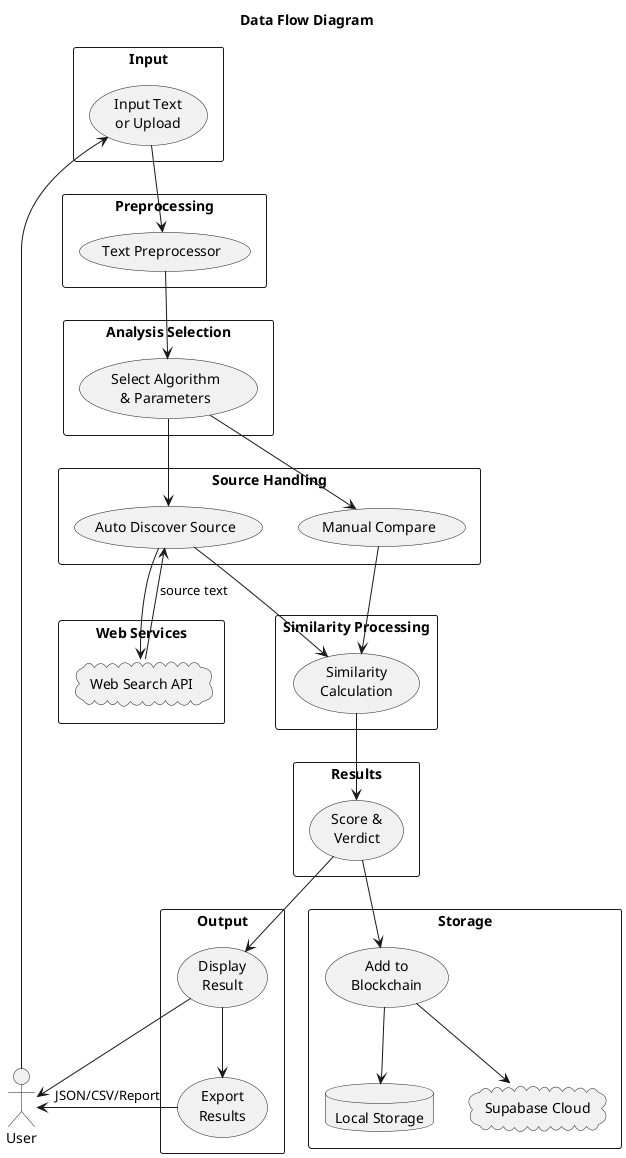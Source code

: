 @startuml
title Data Flow Diagram

actor User

rectangle "Input" {
  (Input Text\nor Upload)
}

rectangle "Preprocessing" {
  (Text Preprocessor)
}

rectangle "Analysis Selection" {
  (Select Algorithm\n& Parameters)
}

rectangle "Source Handling" {
  (Manual Compare)
  (Auto Discover Source)
}

rectangle "Web Services" {
  cloud "Web Search API"
}

rectangle "Similarity Processing" {
  (Similarity\nCalculation)
}

rectangle "Results" {
  (Score &\nVerdict)
}

rectangle "Storage" {
  (Add to\nBlockchain)
  database "Local Storage"
  cloud "Supabase Cloud"
}

rectangle "Output" {
  (Display\nResult)
  (Export\nResults)
}

User --> (Input Text\nor Upload)
(Input Text\nor Upload) --> (Text Preprocessor)
(Text Preprocessor) --> (Select Algorithm\n& Parameters)

(Select Algorithm\n& Parameters) --> (Manual Compare)
(Select Algorithm\n& Parameters) --> (Auto Discover Source)

(Auto Discover Source) --> "Web Search API"
"Web Search API" --> (Auto Discover Source) : source text

(Manual Compare) --> (Similarity\nCalculation)
(Auto Discover Source) --> (Similarity\nCalculation)

(Similarity\nCalculation) --> (Score &\nVerdict)

(Score &\nVerdict) --> (Display\nResult)
(Score &\nVerdict) --> (Add to\nBlockchain)

(Add to\nBlockchain) --> "Local Storage"
(Add to\nBlockchain) --> "Supabase Cloud"

(Display\nResult) --> User
(Display\nResult) --> (Export\nResults)
(Export\nResults) --> User : JSON/CSV/Report

@enduml

